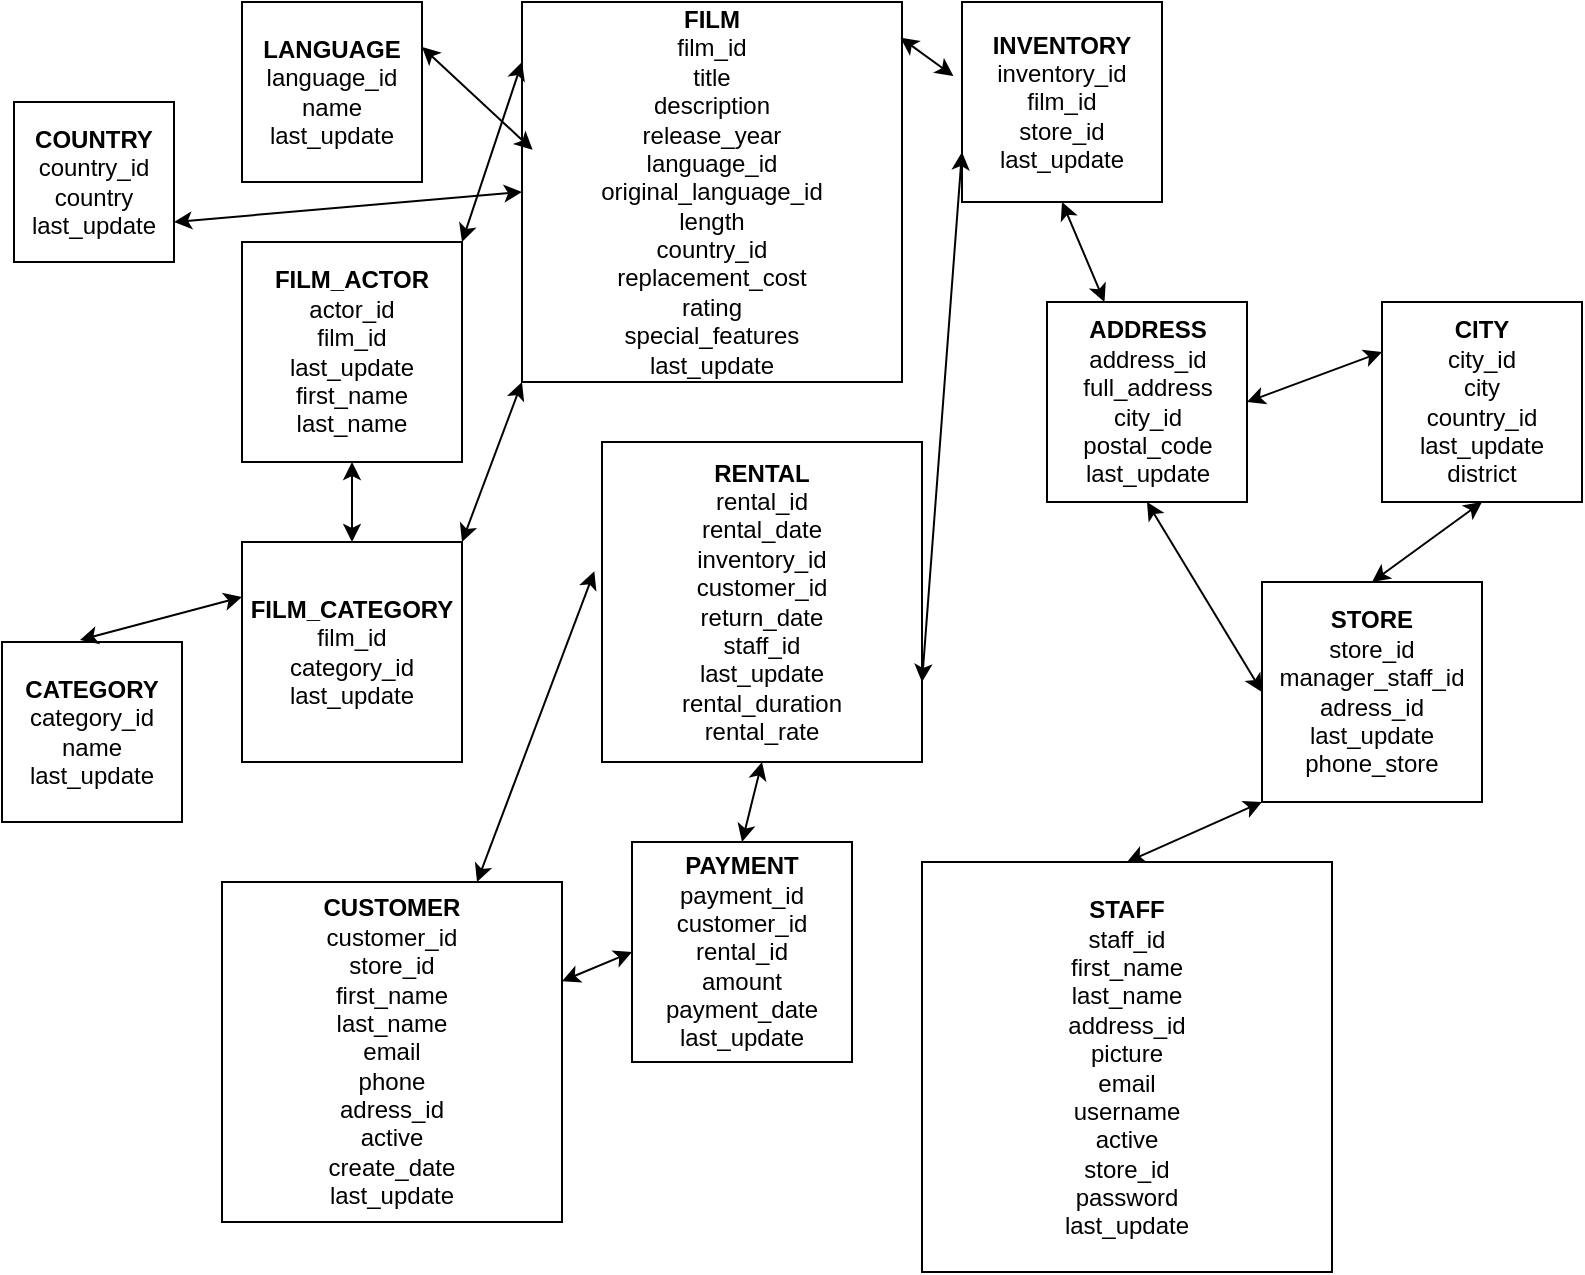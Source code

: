 <mxfile version="22.1.18" type="github">
  <diagram name="Página-1" id="kv6eIvWk4Gff51TuWEJR">
    <mxGraphModel dx="1393" dy="797" grid="1" gridSize="10" guides="1" tooltips="1" connect="1" arrows="1" fold="1" page="1" pageScale="1" pageWidth="827" pageHeight="1169" math="0" shadow="0">
      <root>
        <mxCell id="0" />
        <mxCell id="1" parent="0" />
        <mxCell id="qRzbt9dNKdTh_043oTZH-1" value="&lt;b&gt;FILM&lt;/b&gt;&lt;br&gt;film_id&lt;br&gt;title&lt;br&gt;description&lt;br&gt;release_year&lt;br&gt;language_id&lt;br&gt;original_language_id&lt;br&gt;length&lt;br&gt;country_id&lt;br&gt;replacement_cost&lt;br&gt;rating&lt;br&gt;special_features&lt;br&gt;last_update&lt;br&gt;&lt;div style=&quot;text-align: justify;&quot;&gt;&lt;/div&gt;" style="whiteSpace=wrap;html=1;aspect=fixed;" vertex="1" parent="1">
          <mxGeometry x="270" y="10" width="190" height="190" as="geometry" />
        </mxCell>
        <mxCell id="qRzbt9dNKdTh_043oTZH-2" value="&lt;b&gt;RENTAL&lt;/b&gt;&lt;br&gt;rental_id&lt;br&gt;rental_date&lt;br&gt;inventory_id&lt;br&gt;customer_id&lt;br&gt;return_date&lt;br&gt;staff_id&lt;br&gt;last_update&lt;br&gt;rental_duration&lt;br&gt;rental_rate" style="whiteSpace=wrap;html=1;aspect=fixed;" vertex="1" parent="1">
          <mxGeometry x="310" y="230" width="160" height="160" as="geometry" />
        </mxCell>
        <mxCell id="qRzbt9dNKdTh_043oTZH-3" value="&lt;b&gt;INVENTORY&lt;/b&gt;&lt;br&gt;inventory_id&lt;br&gt;film_id&lt;br&gt;store_id&lt;br&gt;last_update" style="whiteSpace=wrap;html=1;aspect=fixed;" vertex="1" parent="1">
          <mxGeometry x="490" y="10" width="100" height="100" as="geometry" />
        </mxCell>
        <mxCell id="qRzbt9dNKdTh_043oTZH-4" value="" style="endArrow=classic;startArrow=classic;html=1;rounded=0;entryX=-0.043;entryY=0.37;entryDx=0;entryDy=0;entryPerimeter=0;exitX=0.996;exitY=0.094;exitDx=0;exitDy=0;exitPerimeter=0;" edge="1" parent="1" source="qRzbt9dNKdTh_043oTZH-1" target="qRzbt9dNKdTh_043oTZH-3">
          <mxGeometry width="50" height="50" relative="1" as="geometry">
            <mxPoint x="640" y="360" as="sourcePoint" />
            <mxPoint x="690" y="310" as="targetPoint" />
          </mxGeometry>
        </mxCell>
        <mxCell id="qRzbt9dNKdTh_043oTZH-6" value="" style="endArrow=classic;startArrow=classic;html=1;rounded=0;entryX=0;entryY=0.75;entryDx=0;entryDy=0;exitX=1;exitY=0.75;exitDx=0;exitDy=0;" edge="1" parent="1" source="qRzbt9dNKdTh_043oTZH-2" target="qRzbt9dNKdTh_043oTZH-3">
          <mxGeometry width="50" height="50" relative="1" as="geometry">
            <mxPoint x="640" y="360" as="sourcePoint" />
            <mxPoint x="690" y="310" as="targetPoint" />
          </mxGeometry>
        </mxCell>
        <mxCell id="qRzbt9dNKdTh_043oTZH-7" value="&lt;b&gt;LANGUAGE&lt;/b&gt;&lt;br&gt;language_id&lt;br&gt;name&lt;br&gt;last_update" style="whiteSpace=wrap;html=1;aspect=fixed;" vertex="1" parent="1">
          <mxGeometry x="130" y="10" width="90" height="90" as="geometry" />
        </mxCell>
        <mxCell id="qRzbt9dNKdTh_043oTZH-8" value="" style="endArrow=classic;startArrow=classic;html=1;rounded=0;exitX=1;exitY=0.25;exitDx=0;exitDy=0;entryX=0.028;entryY=0.389;entryDx=0;entryDy=0;entryPerimeter=0;" edge="1" parent="1" source="qRzbt9dNKdTh_043oTZH-7" target="qRzbt9dNKdTh_043oTZH-1">
          <mxGeometry width="50" height="50" relative="1" as="geometry">
            <mxPoint x="640" y="360" as="sourcePoint" />
            <mxPoint x="690" y="310" as="targetPoint" />
          </mxGeometry>
        </mxCell>
        <mxCell id="qRzbt9dNKdTh_043oTZH-9" style="edgeStyle=orthogonalEdgeStyle;rounded=0;orthogonalLoop=1;jettySize=auto;html=1;exitX=0.5;exitY=1;exitDx=0;exitDy=0;" edge="1" parent="1" source="qRzbt9dNKdTh_043oTZH-1" target="qRzbt9dNKdTh_043oTZH-1">
          <mxGeometry relative="1" as="geometry" />
        </mxCell>
        <mxCell id="qRzbt9dNKdTh_043oTZH-11" value="&lt;b&gt;ADDRESS&lt;/b&gt;&lt;br&gt;address_id&lt;br&gt;full_address&lt;br&gt;city_id&lt;br&gt;postal_code&lt;br&gt;last_update" style="whiteSpace=wrap;html=1;aspect=fixed;" vertex="1" parent="1">
          <mxGeometry x="532.5" y="160" width="100" height="100" as="geometry" />
        </mxCell>
        <mxCell id="qRzbt9dNKdTh_043oTZH-12" value="&lt;b&gt;CITY&lt;/b&gt;&lt;br&gt;city_id&lt;br&gt;city&lt;br&gt;country_id&lt;br&gt;last_update&lt;br&gt;district" style="whiteSpace=wrap;html=1;aspect=fixed;" vertex="1" parent="1">
          <mxGeometry x="700" y="160" width="100" height="100" as="geometry" />
        </mxCell>
        <mxCell id="qRzbt9dNKdTh_043oTZH-13" value="" style="endArrow=classic;startArrow=classic;html=1;rounded=0;entryX=0;entryY=0.25;entryDx=0;entryDy=0;exitX=1;exitY=0.5;exitDx=0;exitDy=0;" edge="1" parent="1" source="qRzbt9dNKdTh_043oTZH-11" target="qRzbt9dNKdTh_043oTZH-12">
          <mxGeometry width="50" height="50" relative="1" as="geometry">
            <mxPoint x="640" y="350" as="sourcePoint" />
            <mxPoint x="690" y="300" as="targetPoint" />
          </mxGeometry>
        </mxCell>
        <mxCell id="qRzbt9dNKdTh_043oTZH-14" value="&lt;b&gt;CUSTOMER&lt;/b&gt;&lt;br&gt;customer_id&lt;br&gt;store_id&lt;br&gt;first_name&lt;br&gt;last_name&lt;br&gt;email&lt;br&gt;phone&lt;br&gt;adress_id&lt;br&gt;active&lt;br&gt;create_date&lt;br&gt;last_update" style="whiteSpace=wrap;html=1;aspect=fixed;" vertex="1" parent="1">
          <mxGeometry x="120" y="450" width="170" height="170" as="geometry" />
        </mxCell>
        <mxCell id="qRzbt9dNKdTh_043oTZH-15" value="" style="endArrow=classic;startArrow=classic;html=1;rounded=0;entryX=-0.024;entryY=0.404;entryDx=0;entryDy=0;entryPerimeter=0;exitX=0.75;exitY=0;exitDx=0;exitDy=0;" edge="1" parent="1" source="qRzbt9dNKdTh_043oTZH-14" target="qRzbt9dNKdTh_043oTZH-2">
          <mxGeometry width="50" height="50" relative="1" as="geometry">
            <mxPoint x="640" y="350" as="sourcePoint" />
            <mxPoint x="690" y="300" as="targetPoint" />
          </mxGeometry>
        </mxCell>
        <mxCell id="qRzbt9dNKdTh_043oTZH-16" value="&lt;b&gt;STORE&lt;/b&gt;&lt;br&gt;store_id&lt;br&gt;manager_staff_id&lt;br&gt;adress_id&lt;br&gt;last_update&lt;br&gt;phone_store" style="whiteSpace=wrap;html=1;aspect=fixed;" vertex="1" parent="1">
          <mxGeometry x="640" y="300" width="110" height="110" as="geometry" />
        </mxCell>
        <mxCell id="qRzbt9dNKdTh_043oTZH-17" value="" style="endArrow=classic;startArrow=classic;html=1;rounded=0;entryX=0.5;entryY=1;entryDx=0;entryDy=0;exitX=0.5;exitY=0;exitDx=0;exitDy=0;" edge="1" parent="1" source="qRzbt9dNKdTh_043oTZH-16" target="qRzbt9dNKdTh_043oTZH-12">
          <mxGeometry width="50" height="50" relative="1" as="geometry">
            <mxPoint x="640" y="350" as="sourcePoint" />
            <mxPoint x="690" y="300" as="targetPoint" />
          </mxGeometry>
        </mxCell>
        <mxCell id="qRzbt9dNKdTh_043oTZH-18" value="&lt;b&gt;PAYMENT&lt;/b&gt;&lt;br&gt;payment_id&lt;br&gt;customer_id&lt;br&gt;rental_id&lt;br&gt;amount&lt;br&gt;payment_date&lt;br&gt;last_update" style="whiteSpace=wrap;html=1;aspect=fixed;" vertex="1" parent="1">
          <mxGeometry x="325" y="430" width="110" height="110" as="geometry" />
        </mxCell>
        <mxCell id="qRzbt9dNKdTh_043oTZH-19" value="" style="endArrow=classic;startArrow=classic;html=1;rounded=0;entryX=0.5;entryY=1;entryDx=0;entryDy=0;exitX=0.5;exitY=0;exitDx=0;exitDy=0;" edge="1" parent="1" source="qRzbt9dNKdTh_043oTZH-18" target="qRzbt9dNKdTh_043oTZH-2">
          <mxGeometry width="50" height="50" relative="1" as="geometry">
            <mxPoint x="640" y="350" as="sourcePoint" />
            <mxPoint x="690" y="300" as="targetPoint" />
          </mxGeometry>
        </mxCell>
        <mxCell id="qRzbt9dNKdTh_043oTZH-20" value="" style="endArrow=classic;startArrow=classic;html=1;rounded=0;entryX=0.5;entryY=1;entryDx=0;entryDy=0;" edge="1" parent="1" source="qRzbt9dNKdTh_043oTZH-11" target="qRzbt9dNKdTh_043oTZH-3">
          <mxGeometry width="50" height="50" relative="1" as="geometry">
            <mxPoint x="640" y="350" as="sourcePoint" />
            <mxPoint x="690" y="300" as="targetPoint" />
          </mxGeometry>
        </mxCell>
        <mxCell id="qRzbt9dNKdTh_043oTZH-21" value="&lt;b&gt;FILM_ACTOR&lt;/b&gt;&lt;br&gt;actor_id&lt;br&gt;film_id&lt;br&gt;last_update&lt;br&gt;first_name&lt;br&gt;last_name" style="whiteSpace=wrap;html=1;aspect=fixed;" vertex="1" parent="1">
          <mxGeometry x="130" y="130" width="110" height="110" as="geometry" />
        </mxCell>
        <mxCell id="qRzbt9dNKdTh_043oTZH-22" value="" style="endArrow=classic;startArrow=classic;html=1;rounded=0;entryX=0;entryY=0.158;entryDx=0;entryDy=0;entryPerimeter=0;exitX=1;exitY=0;exitDx=0;exitDy=0;" edge="1" parent="1" source="qRzbt9dNKdTh_043oTZH-21" target="qRzbt9dNKdTh_043oTZH-1">
          <mxGeometry width="50" height="50" relative="1" as="geometry">
            <mxPoint x="640" y="360" as="sourcePoint" />
            <mxPoint x="690" y="310" as="targetPoint" />
          </mxGeometry>
        </mxCell>
        <mxCell id="qRzbt9dNKdTh_043oTZH-23" value="&lt;b&gt;FILM_CATEGORY&lt;/b&gt;&lt;br&gt;film_id&lt;br&gt;category_id&lt;br&gt;last_update" style="whiteSpace=wrap;html=1;aspect=fixed;" vertex="1" parent="1">
          <mxGeometry x="130" y="280" width="110" height="110" as="geometry" />
        </mxCell>
        <mxCell id="qRzbt9dNKdTh_043oTZH-24" value="" style="endArrow=classic;startArrow=classic;html=1;rounded=0;entryX=0;entryY=1;entryDx=0;entryDy=0;exitX=1;exitY=0;exitDx=0;exitDy=0;" edge="1" parent="1" source="qRzbt9dNKdTh_043oTZH-23" target="qRzbt9dNKdTh_043oTZH-1">
          <mxGeometry width="50" height="50" relative="1" as="geometry">
            <mxPoint x="640" y="360" as="sourcePoint" />
            <mxPoint x="690" y="310" as="targetPoint" />
          </mxGeometry>
        </mxCell>
        <mxCell id="qRzbt9dNKdTh_043oTZH-25" value="&lt;b&gt;STAFF&lt;/b&gt;&lt;br&gt;staff_id&lt;br&gt;first_name&lt;br&gt;last_name&lt;br&gt;address_id&lt;br&gt;picture&lt;br&gt;email&lt;br&gt;username&lt;br&gt;active&lt;br&gt;store_id&lt;br&gt;password&lt;br&gt;last_update" style="whiteSpace=wrap;html=1;aspect=fixed;" vertex="1" parent="1">
          <mxGeometry x="470" y="440" width="205" height="205" as="geometry" />
        </mxCell>
        <mxCell id="qRzbt9dNKdTh_043oTZH-26" value="" style="endArrow=classic;startArrow=classic;html=1;rounded=0;exitX=0.5;exitY=0;exitDx=0;exitDy=0;entryX=0;entryY=1;entryDx=0;entryDy=0;" edge="1" parent="1" source="qRzbt9dNKdTh_043oTZH-25" target="qRzbt9dNKdTh_043oTZH-16">
          <mxGeometry width="50" height="50" relative="1" as="geometry">
            <mxPoint x="640" y="360" as="sourcePoint" />
            <mxPoint x="690" y="310" as="targetPoint" />
          </mxGeometry>
        </mxCell>
        <mxCell id="qRzbt9dNKdTh_043oTZH-27" value="" style="endArrow=classic;startArrow=classic;html=1;rounded=0;entryX=0.5;entryY=1;entryDx=0;entryDy=0;exitX=0;exitY=0.5;exitDx=0;exitDy=0;" edge="1" parent="1" source="qRzbt9dNKdTh_043oTZH-16" target="qRzbt9dNKdTh_043oTZH-11">
          <mxGeometry width="50" height="50" relative="1" as="geometry">
            <mxPoint x="640" y="360" as="sourcePoint" />
            <mxPoint x="690" y="310" as="targetPoint" />
          </mxGeometry>
        </mxCell>
        <mxCell id="qRzbt9dNKdTh_043oTZH-28" value="" style="endArrow=classic;startArrow=classic;html=1;rounded=0;exitX=0;exitY=0.5;exitDx=0;exitDy=0;" edge="1" parent="1" source="qRzbt9dNKdTh_043oTZH-18" target="qRzbt9dNKdTh_043oTZH-14">
          <mxGeometry width="50" height="50" relative="1" as="geometry">
            <mxPoint x="640" y="360" as="sourcePoint" />
            <mxPoint x="690" y="310" as="targetPoint" />
          </mxGeometry>
        </mxCell>
        <mxCell id="qRzbt9dNKdTh_043oTZH-29" value="&lt;b&gt;CATEGORY&lt;/b&gt;&lt;br&gt;category_id&lt;br&gt;name&lt;br&gt;last_update" style="whiteSpace=wrap;html=1;aspect=fixed;" vertex="1" parent="1">
          <mxGeometry x="10" y="330" width="90" height="90" as="geometry" />
        </mxCell>
        <mxCell id="qRzbt9dNKdTh_043oTZH-30" value="" style="endArrow=classic;startArrow=classic;html=1;rounded=0;exitX=0;exitY=0.25;exitDx=0;exitDy=0;entryX=0.433;entryY=-0.011;entryDx=0;entryDy=0;entryPerimeter=0;" edge="1" parent="1" source="qRzbt9dNKdTh_043oTZH-23" target="qRzbt9dNKdTh_043oTZH-29">
          <mxGeometry width="50" height="50" relative="1" as="geometry">
            <mxPoint x="640" y="360" as="sourcePoint" />
            <mxPoint x="690" y="310" as="targetPoint" />
          </mxGeometry>
        </mxCell>
        <mxCell id="qRzbt9dNKdTh_043oTZH-31" value="" style="endArrow=classic;startArrow=classic;html=1;rounded=0;entryX=0.5;entryY=1;entryDx=0;entryDy=0;" edge="1" parent="1" source="qRzbt9dNKdTh_043oTZH-23" target="qRzbt9dNKdTh_043oTZH-21">
          <mxGeometry width="50" height="50" relative="1" as="geometry">
            <mxPoint x="640" y="360" as="sourcePoint" />
            <mxPoint x="690" y="310" as="targetPoint" />
          </mxGeometry>
        </mxCell>
        <mxCell id="qRzbt9dNKdTh_043oTZH-32" value="&lt;b&gt;COUNTRY&lt;/b&gt;&lt;br&gt;country_id&lt;br&gt;country&lt;br&gt;last_update" style="whiteSpace=wrap;html=1;aspect=fixed;" vertex="1" parent="1">
          <mxGeometry x="16" y="60" width="80" height="80" as="geometry" />
        </mxCell>
        <mxCell id="qRzbt9dNKdTh_043oTZH-33" value="" style="endArrow=classic;startArrow=classic;html=1;rounded=0;exitX=0;exitY=0.5;exitDx=0;exitDy=0;entryX=1;entryY=0.75;entryDx=0;entryDy=0;" edge="1" parent="1" source="qRzbt9dNKdTh_043oTZH-1" target="qRzbt9dNKdTh_043oTZH-32">
          <mxGeometry width="50" height="50" relative="1" as="geometry">
            <mxPoint x="640" y="360" as="sourcePoint" />
            <mxPoint x="690" y="310" as="targetPoint" />
          </mxGeometry>
        </mxCell>
      </root>
    </mxGraphModel>
  </diagram>
</mxfile>

